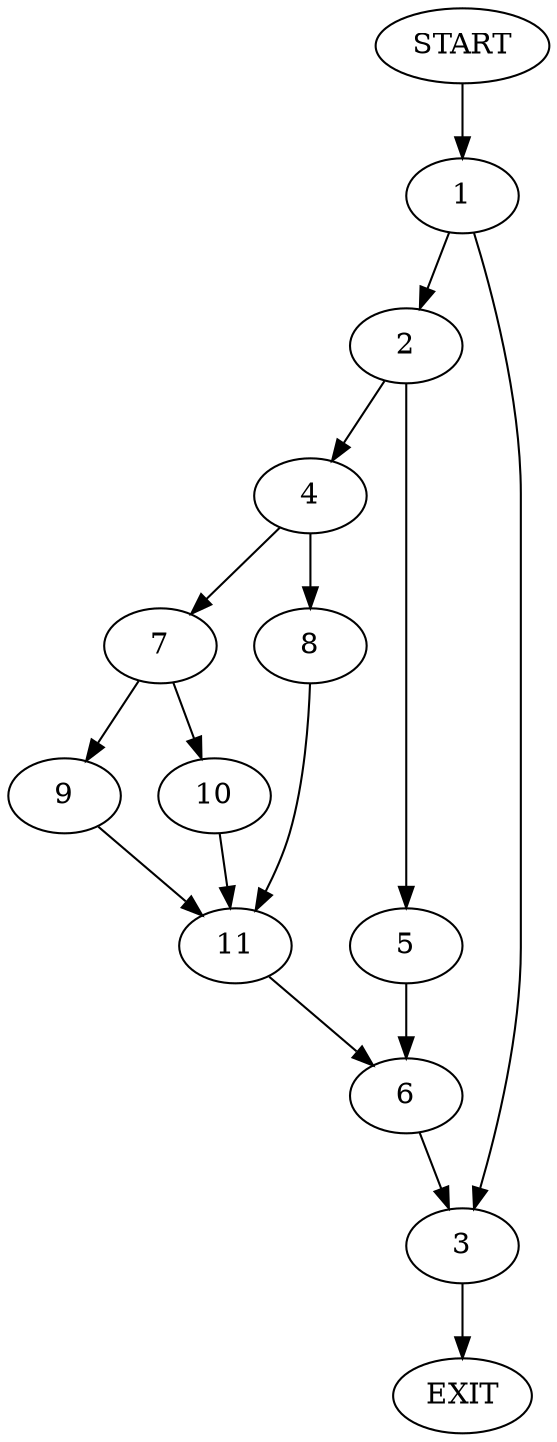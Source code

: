 digraph {
0 [label="START"]
12 [label="EXIT"]
0 -> 1
1 -> 2
1 -> 3
3 -> 12
2 -> 4
2 -> 5
5 -> 6
4 -> 7
4 -> 8
6 -> 3
7 -> 9
7 -> 10
8 -> 11
11 -> 6
10 -> 11
9 -> 11
}
